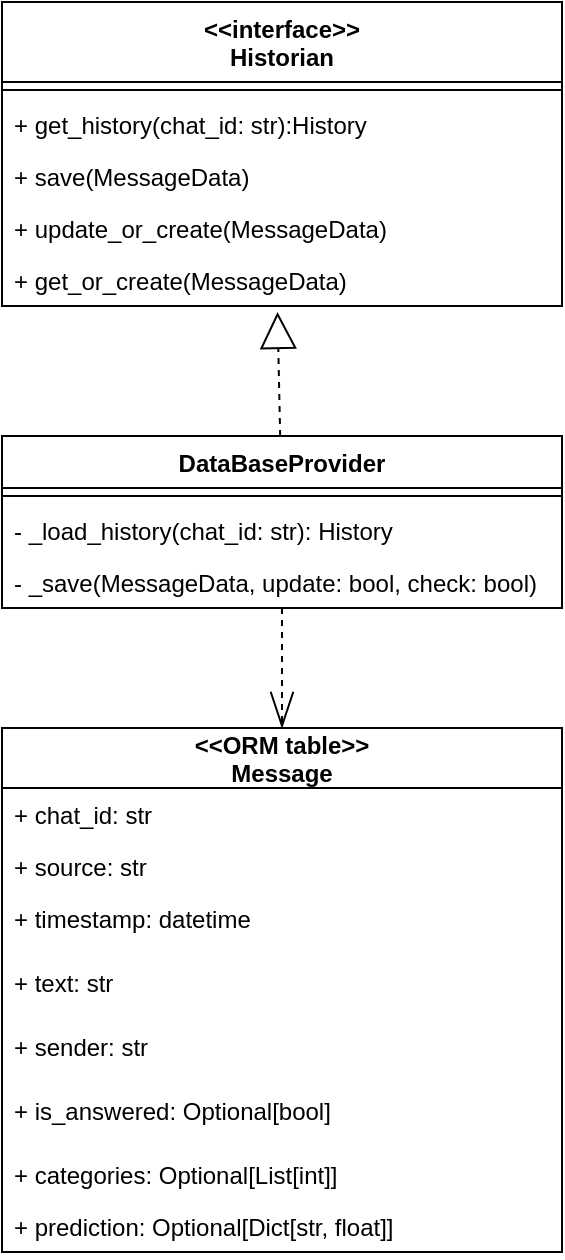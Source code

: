 <mxfile version="13.1.3" type="device"><diagram id="C5RBs43oDa-KdzZeNtuy" name="Page-1"><mxGraphModel dx="856" dy="-355" grid="1" gridSize="10" guides="1" tooltips="1" connect="1" arrows="1" fold="1" page="1" pageScale="1" pageWidth="1169" pageHeight="827" math="0" shadow="0"><root><mxCell id="WIyWlLk6GJQsqaUBKTNV-0"/><mxCell id="WIyWlLk6GJQsqaUBKTNV-1" parent="WIyWlLk6GJQsqaUBKTNV-0"/><mxCell id="uBnXKG8hQbBIiH_jz6F7-78" style="edgeStyle=none;rounded=0;orthogonalLoop=1;jettySize=auto;html=1;startArrow=none;startFill=0;startSize=16;endArrow=block;endFill=0;endSize=16;strokeColor=#000000;fontSize=16;dashed=1;entryX=0.492;entryY=1.115;entryDx=0;entryDy=0;entryPerimeter=0;" parent="WIyWlLk6GJQsqaUBKTNV-1" source="uBnXKG8hQbBIiH_jz6F7-74" target="YKnnsLNT5mARSHweF0dy-3" edge="1"><mxGeometry relative="1" as="geometry"><mxPoint x="170" y="934" as="targetPoint"/></mxGeometry></mxCell><mxCell id="uBnXKG8hQbBIiH_jz6F7-79" style="edgeStyle=none;rounded=0;orthogonalLoop=1;jettySize=auto;html=1;entryX=0.5;entryY=0;entryDx=0;entryDy=0;startArrow=none;startFill=0;startSize=16;endArrow=openThin;endFill=0;endSize=16;strokeColor=#000000;fontSize=16;dashed=1;" parent="WIyWlLk6GJQsqaUBKTNV-1" source="uBnXKG8hQbBIiH_jz6F7-74" target="uBnXKG8hQbBIiH_jz6F7-61" edge="1"><mxGeometry relative="1" as="geometry"/></mxCell><mxCell id="uBnXKG8hQbBIiH_jz6F7-61" value="&lt;&lt;ORM table&gt;&gt;&#xA;Message" style="swimlane;fontStyle=1;childLayout=stackLayout;horizontal=1;startSize=30;fillColor=none;horizontalStack=0;resizeParent=1;resizeParentMax=0;resizeLast=0;collapsible=1;marginBottom=0;" parent="WIyWlLk6GJQsqaUBKTNV-1" vertex="1"><mxGeometry y="1190" width="280" height="262" as="geometry"><mxRectangle x="40" y="40" width="110" height="26" as="alternateBounds"/></mxGeometry></mxCell><mxCell id="uBnXKG8hQbBIiH_jz6F7-62" value="+ chat_id: str" style="text;strokeColor=none;fillColor=none;align=left;verticalAlign=top;spacingLeft=4;spacingRight=4;overflow=hidden;rotatable=0;points=[[0,0.5],[1,0.5]];portConstraint=eastwest;" parent="uBnXKG8hQbBIiH_jz6F7-61" vertex="1"><mxGeometry y="30" width="280" height="26" as="geometry"/></mxCell><mxCell id="uBnXKG8hQbBIiH_jz6F7-63" value="+ source: str" style="text;strokeColor=none;fillColor=none;align=left;verticalAlign=top;spacingLeft=4;spacingRight=4;overflow=hidden;rotatable=0;points=[[0,0.5],[1,0.5]];portConstraint=eastwest;" parent="uBnXKG8hQbBIiH_jz6F7-61" vertex="1"><mxGeometry y="56" width="280" height="26" as="geometry"/></mxCell><mxCell id="uBnXKG8hQbBIiH_jz6F7-64" value="+ timestamp: datetime" style="text;strokeColor=none;fillColor=none;align=left;verticalAlign=top;spacingLeft=4;spacingRight=4;overflow=hidden;rotatable=0;points=[[0,0.5],[1,0.5]];portConstraint=eastwest;" parent="uBnXKG8hQbBIiH_jz6F7-61" vertex="1"><mxGeometry y="82" width="280" height="32" as="geometry"/></mxCell><mxCell id="uBnXKG8hQbBIiH_jz6F7-65" value="+ text: str" style="text;strokeColor=none;fillColor=none;align=left;verticalAlign=top;spacingLeft=4;spacingRight=4;overflow=hidden;rotatable=0;points=[[0,0.5],[1,0.5]];portConstraint=eastwest;" parent="uBnXKG8hQbBIiH_jz6F7-61" vertex="1"><mxGeometry y="114" width="280" height="32" as="geometry"/></mxCell><mxCell id="uBnXKG8hQbBIiH_jz6F7-66" value="+ sender: str" style="text;strokeColor=none;fillColor=none;align=left;verticalAlign=top;spacingLeft=4;spacingRight=4;overflow=hidden;rotatable=0;points=[[0,0.5],[1,0.5]];portConstraint=eastwest;" parent="uBnXKG8hQbBIiH_jz6F7-61" vertex="1"><mxGeometry y="146" width="280" height="32" as="geometry"/></mxCell><mxCell id="uBnXKG8hQbBIiH_jz6F7-67" value="+ is_answered: Optional[bool]" style="text;strokeColor=none;fillColor=none;align=left;verticalAlign=top;spacingLeft=4;spacingRight=4;overflow=hidden;rotatable=0;points=[[0,0.5],[1,0.5]];portConstraint=eastwest;" parent="uBnXKG8hQbBIiH_jz6F7-61" vertex="1"><mxGeometry y="178" width="280" height="32" as="geometry"/></mxCell><mxCell id="uBnXKG8hQbBIiH_jz6F7-68" value="+ categories: Optional[List[int]]" style="text;strokeColor=none;fillColor=none;align=left;verticalAlign=top;spacingLeft=4;spacingRight=4;overflow=hidden;rotatable=0;points=[[0,0.5],[1,0.5]];portConstraint=eastwest;" parent="uBnXKG8hQbBIiH_jz6F7-61" vertex="1"><mxGeometry y="210" width="280" height="26" as="geometry"/></mxCell><mxCell id="uBnXKG8hQbBIiH_jz6F7-69" value="+ prediction: Optional[Dict[str, float]]" style="text;strokeColor=none;fillColor=none;align=left;verticalAlign=top;spacingLeft=4;spacingRight=4;overflow=hidden;rotatable=0;points=[[0,0.5],[1,0.5]];portConstraint=eastwest;" parent="uBnXKG8hQbBIiH_jz6F7-61" vertex="1"><mxGeometry y="236" width="280" height="26" as="geometry"/></mxCell><mxCell id="uBnXKG8hQbBIiH_jz6F7-71" value="&lt;&lt;interface&gt;&gt;&#xA;Historian" style="swimlane;fontStyle=1;align=center;verticalAlign=top;childLayout=stackLayout;horizontal=1;startSize=40;horizontalStack=0;resizeParent=1;resizeParentMax=0;resizeLast=0;collapsible=1;marginBottom=0;" parent="WIyWlLk6GJQsqaUBKTNV-1" vertex="1"><mxGeometry y="827" width="280" height="152" as="geometry"/></mxCell><mxCell id="uBnXKG8hQbBIiH_jz6F7-72" value="" style="line;strokeWidth=1;fillColor=none;align=left;verticalAlign=middle;spacingTop=-1;spacingLeft=3;spacingRight=3;rotatable=0;labelPosition=right;points=[];portConstraint=eastwest;" parent="uBnXKG8hQbBIiH_jz6F7-71" vertex="1"><mxGeometry y="40" width="280" height="8" as="geometry"/></mxCell><mxCell id="uBnXKG8hQbBIiH_jz6F7-73" value="+ get_history(chat_id: str):History" style="text;strokeColor=none;fillColor=none;align=left;verticalAlign=top;spacingLeft=4;spacingRight=4;overflow=hidden;rotatable=0;points=[[0,0.5],[1,0.5]];portConstraint=eastwest;" parent="uBnXKG8hQbBIiH_jz6F7-71" vertex="1"><mxGeometry y="48" width="280" height="26" as="geometry"/></mxCell><mxCell id="YKnnsLNT5mARSHweF0dy-2" value="+ save(MessageData)" style="text;strokeColor=none;fillColor=none;align=left;verticalAlign=top;spacingLeft=4;spacingRight=4;overflow=hidden;rotatable=0;points=[[0,0.5],[1,0.5]];portConstraint=eastwest;" vertex="1" parent="uBnXKG8hQbBIiH_jz6F7-71"><mxGeometry y="74" width="280" height="26" as="geometry"/></mxCell><mxCell id="uBnXKG8hQbBIiH_jz6F7-80" value="+ update_or_create(MessageData)" style="text;strokeColor=none;fillColor=none;align=left;verticalAlign=top;spacingLeft=4;spacingRight=4;overflow=hidden;rotatable=0;points=[[0,0.5],[1,0.5]];portConstraint=eastwest;" parent="uBnXKG8hQbBIiH_jz6F7-71" vertex="1"><mxGeometry y="100" width="280" height="26" as="geometry"/></mxCell><mxCell id="YKnnsLNT5mARSHweF0dy-3" value="+ get_or_create(MessageData)" style="text;strokeColor=none;fillColor=none;align=left;verticalAlign=top;spacingLeft=4;spacingRight=4;overflow=hidden;rotatable=0;points=[[0,0.5],[1,0.5]];portConstraint=eastwest;" vertex="1" parent="uBnXKG8hQbBIiH_jz6F7-71"><mxGeometry y="126" width="280" height="26" as="geometry"/></mxCell><mxCell id="uBnXKG8hQbBIiH_jz6F7-74" value="DataBaseProvider" style="swimlane;fontStyle=1;align=center;verticalAlign=top;childLayout=stackLayout;horizontal=1;startSize=26;horizontalStack=0;resizeParent=1;resizeParentMax=0;resizeLast=0;collapsible=1;marginBottom=0;" parent="WIyWlLk6GJQsqaUBKTNV-1" vertex="1"><mxGeometry y="1044" width="280" height="86" as="geometry"/></mxCell><mxCell id="uBnXKG8hQbBIiH_jz6F7-75" value="" style="line;strokeWidth=1;fillColor=none;align=left;verticalAlign=middle;spacingTop=-1;spacingLeft=3;spacingRight=3;rotatable=0;labelPosition=right;points=[];portConstraint=eastwest;" parent="uBnXKG8hQbBIiH_jz6F7-74" vertex="1"><mxGeometry y="26" width="280" height="8" as="geometry"/></mxCell><mxCell id="YKnnsLNT5mARSHweF0dy-1" value="- _load_history(chat_id: str): History" style="text;strokeColor=none;fillColor=none;align=left;verticalAlign=top;spacingLeft=4;spacingRight=4;overflow=hidden;rotatable=0;points=[[0,0.5],[1,0.5]];portConstraint=eastwest;" vertex="1" parent="uBnXKG8hQbBIiH_jz6F7-74"><mxGeometry y="34" width="280" height="26" as="geometry"/></mxCell><mxCell id="YKnnsLNT5mARSHweF0dy-0" value="- _save(MessageData, update: bool, check: bool)" style="text;strokeColor=none;fillColor=none;align=left;verticalAlign=top;spacingLeft=4;spacingRight=4;overflow=hidden;rotatable=0;points=[[0,0.5],[1,0.5]];portConstraint=eastwest;" vertex="1" parent="uBnXKG8hQbBIiH_jz6F7-74"><mxGeometry y="60" width="280" height="26" as="geometry"/></mxCell></root></mxGraphModel></diagram></mxfile>